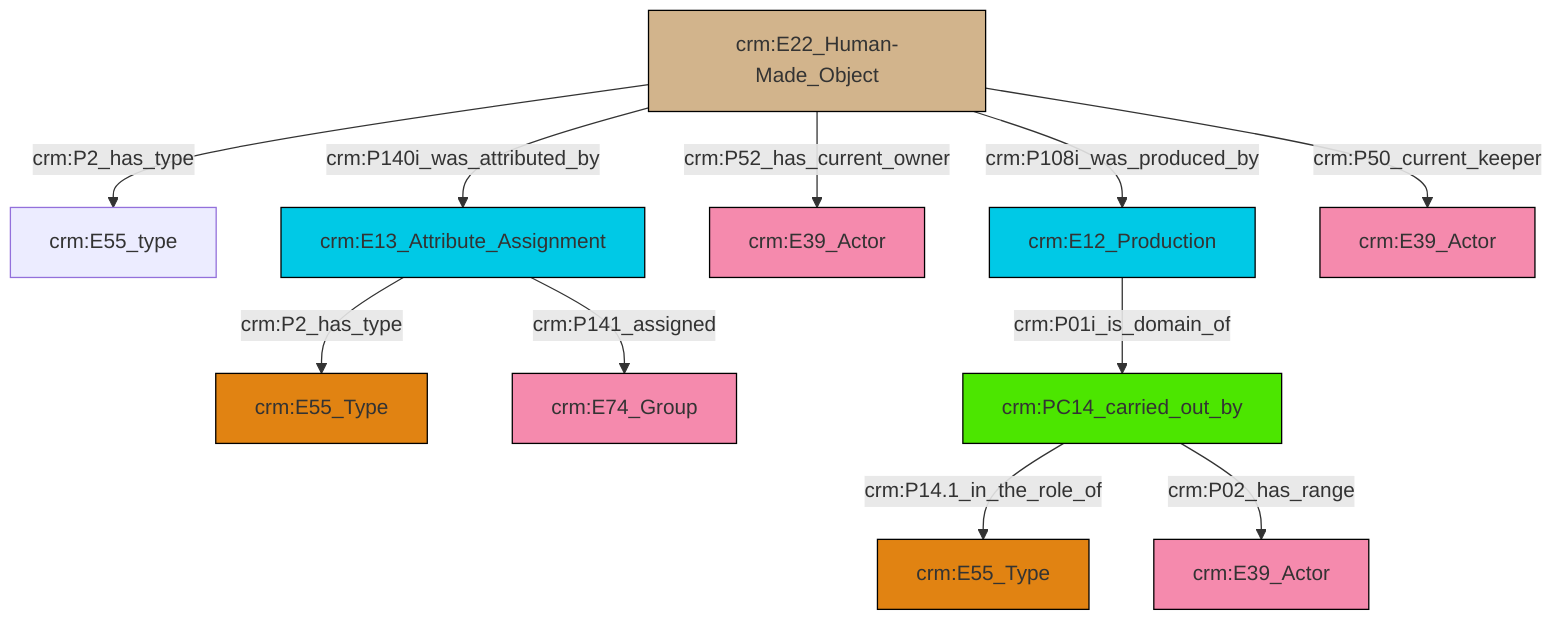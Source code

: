 graph TD
classDef Literal fill:#f2f2f2,stroke:#000000;
classDef CRM_Entity fill:#FFFFFF,stroke:#000000;
classDef Temporal_Entity fill:#00C9E6, stroke:#000000;
classDef Type fill:#E18312, stroke:#000000;
classDef Time-Span fill:#2C9C91, stroke:#000000;
classDef Appellation fill:#FFEB7F, stroke:#000000;
classDef Place fill:#008836, stroke:#000000;
classDef Persistent_Item fill:#B266B2, stroke:#000000;
classDef Conceptual_Object fill:#FFD700, stroke:#000000;
classDef Physical_Thing fill:#D2B48C, stroke:#000000;
classDef Actor fill:#f58aad, stroke:#000000;
classDef PC_Classes fill:#4ce600, stroke:#000000;
classDef Multi fill:#cccccc,stroke:#000000;

2["crm:E13_Attribute_Assignment"]:::Temporal_Entity -->|crm:P2_has_type| 3["crm:E55_Type"]:::Type
4["crm:E22_Human-Made_Object"]:::Physical_Thing -->|crm:P2_has_type| 8["crm:E55_type"]:::Default
12["crm:PC14_carried_out_by"]:::PC_Classes -->|crm:P14.1_in_the_role_of| 10["crm:E55_Type"]:::Type
4["crm:E22_Human-Made_Object"]:::Physical_Thing -->|crm:P140i_was_attributed_by| 2["crm:E13_Attribute_Assignment"]:::Temporal_Entity
15["crm:E12_Production"]:::Temporal_Entity -->|crm:P01i_is_domain_of| 12["crm:PC14_carried_out_by"]:::PC_Classes
12["crm:PC14_carried_out_by"]:::PC_Classes -->|crm:P02_has_range| 6["crm:E39_Actor"]:::Actor
2["crm:E13_Attribute_Assignment"]:::Temporal_Entity -->|crm:P141_assigned| 13["crm:E74_Group"]:::Actor
4["crm:E22_Human-Made_Object"]:::Physical_Thing -->|crm:P52_has_current_owner| 16["crm:E39_Actor"]:::Actor
4["crm:E22_Human-Made_Object"]:::Physical_Thing -->|crm:P108i_was_produced_by| 15["crm:E12_Production"]:::Temporal_Entity
4["crm:E22_Human-Made_Object"]:::Physical_Thing -->|crm:P50_current_keeper| 0["crm:E39_Actor"]:::Actor